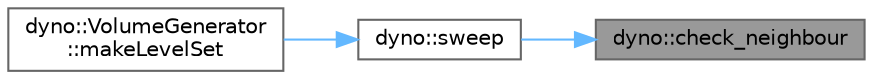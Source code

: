 digraph "dyno::check_neighbour"
{
 // LATEX_PDF_SIZE
  bgcolor="transparent";
  edge [fontname=Helvetica,fontsize=10,labelfontname=Helvetica,labelfontsize=10];
  node [fontname=Helvetica,fontsize=10,shape=box,height=0.2,width=0.4];
  rankdir="RL";
  Node1 [id="Node000001",label="dyno::check_neighbour",height=0.2,width=0.4,color="gray40", fillcolor="grey60", style="filled", fontcolor="black",tooltip=" "];
  Node1 -> Node2 [id="edge1_Node000001_Node000002",dir="back",color="steelblue1",style="solid",tooltip=" "];
  Node2 [id="Node000002",label="dyno::sweep",height=0.2,width=0.4,color="grey40", fillcolor="white", style="filled",URL="$namespacedyno.html#aa644342b8277f75165ed61b14b803107",tooltip=" "];
  Node2 -> Node3 [id="edge2_Node000002_Node000003",dir="back",color="steelblue1",style="solid",tooltip=" "];
  Node3 [id="Node000003",label="dyno::VolumeGenerator\l::makeLevelSet",height=0.2,width=0.4,color="grey40", fillcolor="white", style="filled",URL="$classdyno_1_1_volume_generator.html#a26464f9cf37233f8993d7f79530a1355",tooltip=" "];
}
